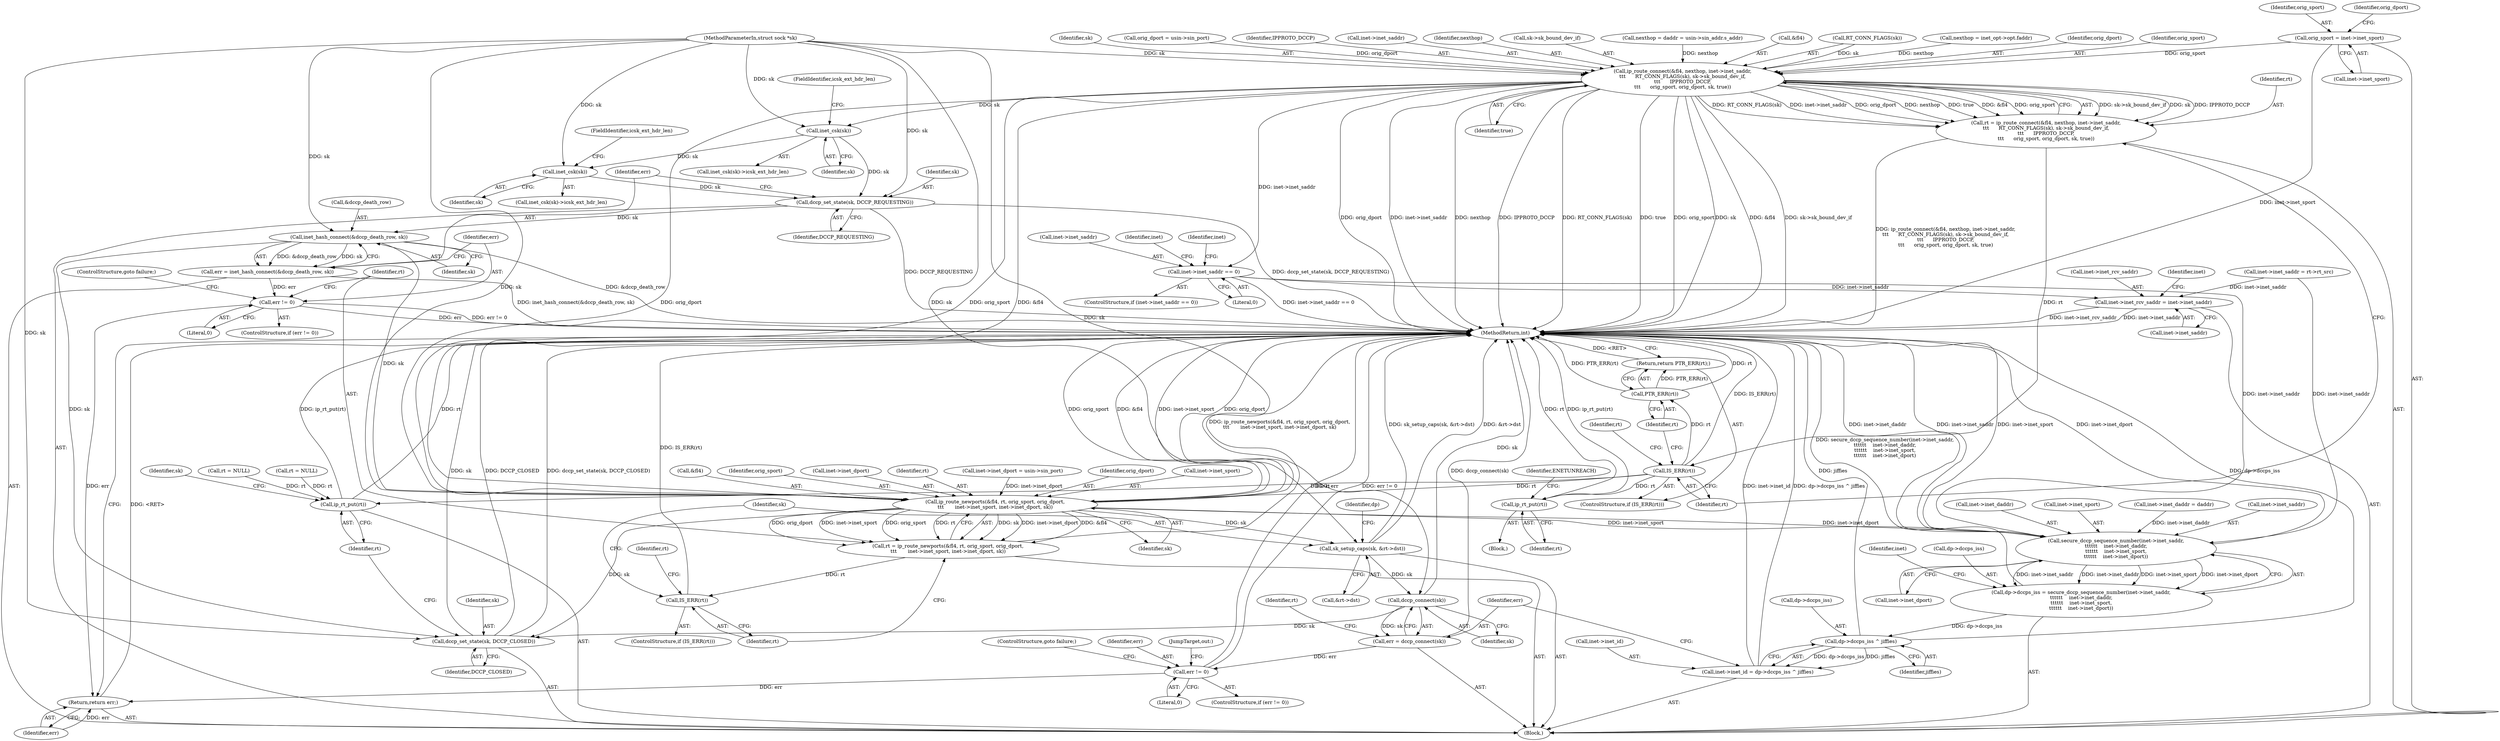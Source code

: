 digraph "0_linux_f6d8bd051c391c1c0458a30b2a7abcd939329259@pointer" {
"1000196" [label="(Call,orig_sport = inet->inet_sport)"];
"1000208" [label="(Call,ip_route_connect(&fl4, nexthop, inet->inet_saddr,\n\t\t\t      RT_CONN_FLAGS(sk), sk->sk_bound_dev_if,\n\t\t\t      IPPROTO_DCCP,\n\t\t\t      orig_sport, orig_dport, sk, true))"];
"1000206" [label="(Call,rt = ip_route_connect(&fl4, nexthop, inet->inet_saddr,\n\t\t\t      RT_CONN_FLAGS(sk), sk->sk_bound_dev_if,\n\t\t\t      IPPROTO_DCCP,\n\t\t\t      orig_sport, orig_dport, sk, true))"];
"1000226" [label="(Call,IS_ERR(rt))"];
"1000229" [label="(Call,PTR_ERR(rt))"];
"1000228" [label="(Return,return PTR_ERR(rt);)"];
"1000240" [label="(Call,ip_rt_put(rt))"];
"1000327" [label="(Call,ip_route_newports(&fl4, rt, orig_sport, orig_dport,\n\t\t\t       inet->inet_sport, inet->inet_dport, sk))"];
"1000325" [label="(Call,rt = ip_route_newports(&fl4, rt, orig_sport, orig_dport,\n\t\t\t       inet->inet_sport, inet->inet_dport, sk))"];
"1000341" [label="(Call,IS_ERR(rt))"];
"1000348" [label="(Call,sk_setup_caps(sk, &rt->dst))"];
"1000382" [label="(Call,dccp_connect(sk))"];
"1000380" [label="(Call,err = dccp_connect(sk))"];
"1000388" [label="(Call,err != 0)"];
"1000393" [label="(Return,return err;)"];
"1000396" [label="(Call,dccp_set_state(sk, DCCP_CLOSED))"];
"1000358" [label="(Call,secure_dccp_sequence_number(inet->inet_saddr,\n\t\t\t\t\t\t    inet->inet_daddr,\n\t\t\t\t\t\t    inet->inet_sport,\n\t\t\t\t\t\t    inet->inet_dport))"];
"1000354" [label="(Call,dp->dccps_iss = secure_dccp_sequence_number(inet->inet_saddr,\n\t\t\t\t\t\t    inet->inet_daddr,\n\t\t\t\t\t\t    inet->inet_sport,\n\t\t\t\t\t\t    inet->inet_dport))"];
"1000375" [label="(Call,dp->dccps_iss ^ jiffies)"];
"1000371" [label="(Call,inet->inet_id = dp->dccps_iss ^ jiffies)"];
"1000399" [label="(Call,ip_rt_put(rt))"];
"1000262" [label="(Call,inet->inet_saddr == 0)"];
"1000274" [label="(Call,inet->inet_rcv_saddr = inet->inet_saddr)"];
"1000295" [label="(Call,inet_csk(sk))"];
"1000303" [label="(Call,inet_csk(sk))"];
"1000311" [label="(Call,dccp_set_state(sk, DCCP_REQUESTING))"];
"1000316" [label="(Call,inet_hash_connect(&dccp_death_row, sk))"];
"1000314" [label="(Call,err = inet_hash_connect(&dccp_death_row, sk))"];
"1000321" [label="(Call,err != 0)"];
"1000326" [label="(Identifier,rt)"];
"1000385" [label="(Identifier,rt)"];
"1000349" [label="(Identifier,sk)"];
"1000220" [label="(Identifier,IPPROTO_DCCP)"];
"1000315" [label="(Identifier,err)"];
"1000311" [label="(Call,dccp_set_state(sk, DCCP_REQUESTING))"];
"1000362" [label="(Call,inet->inet_daddr)"];
"1000314" [label="(Call,err = inet_hash_connect(&dccp_death_row, sk))"];
"1000212" [label="(Call,inet->inet_saddr)"];
"1000381" [label="(Identifier,err)"];
"1000373" [label="(Identifier,inet)"];
"1000380" [label="(Call,err = dccp_connect(sk))"];
"1000390" [label="(Literal,0)"];
"1000211" [label="(Identifier,nexthop)"];
"1000217" [label="(Call,sk->sk_bound_dev_if)"];
"1000240" [label="(Call,ip_rt_put(rt))"];
"1000344" [label="(Call,rt = NULL)"];
"1000304" [label="(Identifier,sk)"];
"1000228" [label="(Return,return PTR_ERR(rt);)"];
"1000275" [label="(Call,inet->inet_rcv_saddr)"];
"1000241" [label="(Identifier,rt)"];
"1000154" [label="(Call,nexthop = daddr = usin->sin_addr.s_addr)"];
"1000313" [label="(Identifier,DCCP_REQUESTING)"];
"1000209" [label="(Call,&fl4)"];
"1000234" [label="(Identifier,rt)"];
"1000356" [label="(Identifier,dp)"];
"1000328" [label="(Call,&fl4)"];
"1000379" [label="(Identifier,jiffies)"];
"1000227" [label="(Identifier,rt)"];
"1000325" [label="(Call,rt = ip_route_newports(&fl4, rt, orig_sport, orig_dport,\n\t\t\t       inet->inet_sport, inet->inet_dport, sk))"];
"1000321" [label="(Call,err != 0)"];
"1000319" [label="(Identifier,sk)"];
"1000297" [label="(FieldIdentifier,icsk_ext_hdr_len)"];
"1000331" [label="(Identifier,orig_sport)"];
"1000398" [label="(Identifier,DCCP_CLOSED)"];
"1000371" [label="(Call,inet->inet_id = dp->dccps_iss ^ jiffies)"];
"1000215" [label="(Call,RT_CONN_FLAGS(sk))"];
"1000206" [label="(Call,rt = ip_route_connect(&fl4, nexthop, inet->inet_saddr,\n\t\t\t      RT_CONN_FLAGS(sk), sk->sk_bound_dev_if,\n\t\t\t      IPPROTO_DCCP,\n\t\t\t      orig_sport, orig_dport, sk, true))"];
"1000323" [label="(Literal,0)"];
"1000189" [label="(Call,nexthop = inet_opt->opt.faddr)"];
"1000340" [label="(ControlStructure,if (IS_ERR(rt)))"];
"1000375" [label="(Call,dp->dccps_iss ^ jiffies)"];
"1000341" [label="(Call,IS_ERR(rt))"];
"1000244" [label="(Identifier,ENETUNREACH)"];
"1000400" [label="(Identifier,rt)"];
"1000383" [label="(Identifier,sk)"];
"1000226" [label="(Call,IS_ERR(rt))"];
"1000365" [label="(Call,inet->inet_sport)"];
"1000263" [label="(Call,inet->inet_saddr)"];
"1000288" [label="(Call,inet->inet_daddr = daddr)"];
"1000296" [label="(Identifier,sk)"];
"1000348" [label="(Call,sk_setup_caps(sk, &rt->dst))"];
"1000387" [label="(ControlStructure,if (err != 0))"];
"1000224" [label="(Identifier,true)"];
"1000330" [label="(Identifier,rt)"];
"1000345" [label="(Identifier,rt)"];
"1000281" [label="(Call,inet->inet_dport = usin->sin_port)"];
"1000294" [label="(Call,inet_csk(sk)->icsk_ext_hdr_len)"];
"1000372" [label="(Call,inet->inet_id)"];
"1000222" [label="(Identifier,orig_dport)"];
"1000303" [label="(Call,inet_csk(sk))"];
"1000104" [label="(MethodParameterIn,struct sock *sk)"];
"1000305" [label="(FieldIdentifier,icsk_ext_hdr_len)"];
"1000359" [label="(Call,inet->inet_saddr)"];
"1000354" [label="(Call,dp->dccps_iss = secure_dccp_sequence_number(inet->inet_saddr,\n\t\t\t\t\t\t    inet->inet_daddr,\n\t\t\t\t\t\t    inet->inet_sport,\n\t\t\t\t\t\t    inet->inet_dport))"];
"1000230" [label="(Identifier,rt)"];
"1000393" [label="(Return,return err;)"];
"1000376" [label="(Call,dp->dccps_iss)"];
"1000320" [label="(ControlStructure,if (err != 0))"];
"1000107" [label="(Block,)"];
"1000269" [label="(Identifier,inet)"];
"1000358" [label="(Call,secure_dccp_sequence_number(inet->inet_saddr,\n\t\t\t\t\t\t    inet->inet_daddr,\n\t\t\t\t\t\t    inet->inet_sport,\n\t\t\t\t\t\t    inet->inet_dport))"];
"1000283" [label="(Identifier,inet)"];
"1000368" [label="(Call,inet->inet_dport)"];
"1000274" [label="(Call,inet->inet_rcv_saddr = inet->inet_saddr)"];
"1000276" [label="(Identifier,inet)"];
"1000317" [label="(Call,&dccp_death_row)"];
"1000336" [label="(Call,inet->inet_dport)"];
"1000394" [label="(Identifier,err)"];
"1000208" [label="(Call,ip_route_connect(&fl4, nexthop, inet->inet_saddr,\n\t\t\t      RT_CONN_FLAGS(sk), sk->sk_bound_dev_if,\n\t\t\t      IPPROTO_DCCP,\n\t\t\t      orig_sport, orig_dport, sk, true))"];
"1000262" [label="(Call,inet->inet_saddr == 0)"];
"1000403" [label="(Identifier,sk)"];
"1000389" [label="(Identifier,err)"];
"1000384" [label="(Call,rt = NULL)"];
"1000342" [label="(Identifier,rt)"];
"1000392" [label="(JumpTarget,out:)"];
"1000324" [label="(ControlStructure,goto failure;)"];
"1000327" [label="(Call,ip_route_newports(&fl4, rt, orig_sport, orig_dport,\n\t\t\t       inet->inet_sport, inet->inet_dport, sk))"];
"1000278" [label="(Call,inet->inet_saddr)"];
"1000197" [label="(Identifier,orig_sport)"];
"1000388" [label="(Call,err != 0)"];
"1000382" [label="(Call,dccp_connect(sk))"];
"1000198" [label="(Call,inet->inet_sport)"];
"1000196" [label="(Call,orig_sport = inet->inet_sport)"];
"1000355" [label="(Call,dp->dccps_iss)"];
"1000316" [label="(Call,inet_hash_connect(&dccp_death_row, sk))"];
"1000221" [label="(Identifier,orig_sport)"];
"1000267" [label="(Call,inet->inet_saddr = rt->rt_src)"];
"1000223" [label="(Identifier,sk)"];
"1000332" [label="(Identifier,orig_dport)"];
"1000225" [label="(ControlStructure,if (IS_ERR(rt)))"];
"1000295" [label="(Call,inet_csk(sk))"];
"1000391" [label="(ControlStructure,goto failure;)"];
"1000312" [label="(Identifier,sk)"];
"1000396" [label="(Call,dccp_set_state(sk, DCCP_CLOSED))"];
"1000229" [label="(Call,PTR_ERR(rt))"];
"1000266" [label="(Literal,0)"];
"1000207" [label="(Identifier,rt)"];
"1000322" [label="(Identifier,err)"];
"1000397" [label="(Identifier,sk)"];
"1000202" [label="(Identifier,orig_dport)"];
"1000350" [label="(Call,&rt->dst)"];
"1000399" [label="(Call,ip_rt_put(rt))"];
"1000201" [label="(Call,orig_dport = usin->sin_port)"];
"1000412" [label="(MethodReturn,int)"];
"1000261" [label="(ControlStructure,if (inet->inet_saddr == 0))"];
"1000333" [label="(Call,inet->inet_sport)"];
"1000339" [label="(Identifier,sk)"];
"1000302" [label="(Call,inet_csk(sk)->icsk_ext_hdr_len)"];
"1000239" [label="(Block,)"];
"1000196" -> "1000107"  [label="AST: "];
"1000196" -> "1000198"  [label="CFG: "];
"1000197" -> "1000196"  [label="AST: "];
"1000198" -> "1000196"  [label="AST: "];
"1000202" -> "1000196"  [label="CFG: "];
"1000196" -> "1000412"  [label="DDG: inet->inet_sport"];
"1000196" -> "1000208"  [label="DDG: orig_sport"];
"1000208" -> "1000206"  [label="AST: "];
"1000208" -> "1000224"  [label="CFG: "];
"1000209" -> "1000208"  [label="AST: "];
"1000211" -> "1000208"  [label="AST: "];
"1000212" -> "1000208"  [label="AST: "];
"1000215" -> "1000208"  [label="AST: "];
"1000217" -> "1000208"  [label="AST: "];
"1000220" -> "1000208"  [label="AST: "];
"1000221" -> "1000208"  [label="AST: "];
"1000222" -> "1000208"  [label="AST: "];
"1000223" -> "1000208"  [label="AST: "];
"1000224" -> "1000208"  [label="AST: "];
"1000206" -> "1000208"  [label="CFG: "];
"1000208" -> "1000412"  [label="DDG: orig_sport"];
"1000208" -> "1000412"  [label="DDG: sk"];
"1000208" -> "1000412"  [label="DDG: &fl4"];
"1000208" -> "1000412"  [label="DDG: sk->sk_bound_dev_if"];
"1000208" -> "1000412"  [label="DDG: orig_dport"];
"1000208" -> "1000412"  [label="DDG: inet->inet_saddr"];
"1000208" -> "1000412"  [label="DDG: nexthop"];
"1000208" -> "1000412"  [label="DDG: IPPROTO_DCCP"];
"1000208" -> "1000412"  [label="DDG: RT_CONN_FLAGS(sk)"];
"1000208" -> "1000412"  [label="DDG: true"];
"1000208" -> "1000206"  [label="DDG: sk->sk_bound_dev_if"];
"1000208" -> "1000206"  [label="DDG: sk"];
"1000208" -> "1000206"  [label="DDG: IPPROTO_DCCP"];
"1000208" -> "1000206"  [label="DDG: RT_CONN_FLAGS(sk)"];
"1000208" -> "1000206"  [label="DDG: inet->inet_saddr"];
"1000208" -> "1000206"  [label="DDG: orig_dport"];
"1000208" -> "1000206"  [label="DDG: nexthop"];
"1000208" -> "1000206"  [label="DDG: true"];
"1000208" -> "1000206"  [label="DDG: &fl4"];
"1000208" -> "1000206"  [label="DDG: orig_sport"];
"1000189" -> "1000208"  [label="DDG: nexthop"];
"1000154" -> "1000208"  [label="DDG: nexthop"];
"1000215" -> "1000208"  [label="DDG: sk"];
"1000201" -> "1000208"  [label="DDG: orig_dport"];
"1000104" -> "1000208"  [label="DDG: sk"];
"1000208" -> "1000262"  [label="DDG: inet->inet_saddr"];
"1000208" -> "1000295"  [label="DDG: sk"];
"1000208" -> "1000327"  [label="DDG: &fl4"];
"1000208" -> "1000327"  [label="DDG: orig_sport"];
"1000208" -> "1000327"  [label="DDG: orig_dport"];
"1000206" -> "1000107"  [label="AST: "];
"1000207" -> "1000206"  [label="AST: "];
"1000227" -> "1000206"  [label="CFG: "];
"1000206" -> "1000412"  [label="DDG: ip_route_connect(&fl4, nexthop, inet->inet_saddr,\n\t\t\t      RT_CONN_FLAGS(sk), sk->sk_bound_dev_if,\n\t\t\t      IPPROTO_DCCP,\n\t\t\t      orig_sport, orig_dport, sk, true)"];
"1000206" -> "1000226"  [label="DDG: rt"];
"1000226" -> "1000225"  [label="AST: "];
"1000226" -> "1000227"  [label="CFG: "];
"1000227" -> "1000226"  [label="AST: "];
"1000230" -> "1000226"  [label="CFG: "];
"1000234" -> "1000226"  [label="CFG: "];
"1000226" -> "1000412"  [label="DDG: IS_ERR(rt)"];
"1000226" -> "1000229"  [label="DDG: rt"];
"1000226" -> "1000240"  [label="DDG: rt"];
"1000226" -> "1000327"  [label="DDG: rt"];
"1000226" -> "1000399"  [label="DDG: rt"];
"1000229" -> "1000228"  [label="AST: "];
"1000229" -> "1000230"  [label="CFG: "];
"1000230" -> "1000229"  [label="AST: "];
"1000228" -> "1000229"  [label="CFG: "];
"1000229" -> "1000412"  [label="DDG: PTR_ERR(rt)"];
"1000229" -> "1000412"  [label="DDG: rt"];
"1000229" -> "1000228"  [label="DDG: PTR_ERR(rt)"];
"1000228" -> "1000225"  [label="AST: "];
"1000412" -> "1000228"  [label="CFG: "];
"1000228" -> "1000412"  [label="DDG: <RET>"];
"1000240" -> "1000239"  [label="AST: "];
"1000240" -> "1000241"  [label="CFG: "];
"1000241" -> "1000240"  [label="AST: "];
"1000244" -> "1000240"  [label="CFG: "];
"1000240" -> "1000412"  [label="DDG: ip_rt_put(rt)"];
"1000240" -> "1000412"  [label="DDG: rt"];
"1000327" -> "1000325"  [label="AST: "];
"1000327" -> "1000339"  [label="CFG: "];
"1000328" -> "1000327"  [label="AST: "];
"1000330" -> "1000327"  [label="AST: "];
"1000331" -> "1000327"  [label="AST: "];
"1000332" -> "1000327"  [label="AST: "];
"1000333" -> "1000327"  [label="AST: "];
"1000336" -> "1000327"  [label="AST: "];
"1000339" -> "1000327"  [label="AST: "];
"1000325" -> "1000327"  [label="CFG: "];
"1000327" -> "1000412"  [label="DDG: orig_sport"];
"1000327" -> "1000412"  [label="DDG: inet->inet_sport"];
"1000327" -> "1000412"  [label="DDG: orig_dport"];
"1000327" -> "1000412"  [label="DDG: &fl4"];
"1000327" -> "1000325"  [label="DDG: sk"];
"1000327" -> "1000325"  [label="DDG: inet->inet_dport"];
"1000327" -> "1000325"  [label="DDG: &fl4"];
"1000327" -> "1000325"  [label="DDG: orig_dport"];
"1000327" -> "1000325"  [label="DDG: inet->inet_sport"];
"1000327" -> "1000325"  [label="DDG: orig_sport"];
"1000327" -> "1000325"  [label="DDG: rt"];
"1000281" -> "1000327"  [label="DDG: inet->inet_dport"];
"1000316" -> "1000327"  [label="DDG: sk"];
"1000104" -> "1000327"  [label="DDG: sk"];
"1000327" -> "1000348"  [label="DDG: sk"];
"1000327" -> "1000358"  [label="DDG: inet->inet_sport"];
"1000327" -> "1000358"  [label="DDG: inet->inet_dport"];
"1000327" -> "1000396"  [label="DDG: sk"];
"1000325" -> "1000107"  [label="AST: "];
"1000326" -> "1000325"  [label="AST: "];
"1000342" -> "1000325"  [label="CFG: "];
"1000325" -> "1000412"  [label="DDG: ip_route_newports(&fl4, rt, orig_sport, orig_dport,\n\t\t\t       inet->inet_sport, inet->inet_dport, sk)"];
"1000325" -> "1000341"  [label="DDG: rt"];
"1000341" -> "1000340"  [label="AST: "];
"1000341" -> "1000342"  [label="CFG: "];
"1000342" -> "1000341"  [label="AST: "];
"1000345" -> "1000341"  [label="CFG: "];
"1000349" -> "1000341"  [label="CFG: "];
"1000341" -> "1000412"  [label="DDG: IS_ERR(rt)"];
"1000348" -> "1000107"  [label="AST: "];
"1000348" -> "1000350"  [label="CFG: "];
"1000349" -> "1000348"  [label="AST: "];
"1000350" -> "1000348"  [label="AST: "];
"1000356" -> "1000348"  [label="CFG: "];
"1000348" -> "1000412"  [label="DDG: sk_setup_caps(sk, &rt->dst)"];
"1000348" -> "1000412"  [label="DDG: &rt->dst"];
"1000104" -> "1000348"  [label="DDG: sk"];
"1000348" -> "1000382"  [label="DDG: sk"];
"1000382" -> "1000380"  [label="AST: "];
"1000382" -> "1000383"  [label="CFG: "];
"1000383" -> "1000382"  [label="AST: "];
"1000380" -> "1000382"  [label="CFG: "];
"1000382" -> "1000412"  [label="DDG: sk"];
"1000382" -> "1000380"  [label="DDG: sk"];
"1000104" -> "1000382"  [label="DDG: sk"];
"1000382" -> "1000396"  [label="DDG: sk"];
"1000380" -> "1000107"  [label="AST: "];
"1000381" -> "1000380"  [label="AST: "];
"1000385" -> "1000380"  [label="CFG: "];
"1000380" -> "1000412"  [label="DDG: dccp_connect(sk)"];
"1000380" -> "1000388"  [label="DDG: err"];
"1000388" -> "1000387"  [label="AST: "];
"1000388" -> "1000390"  [label="CFG: "];
"1000389" -> "1000388"  [label="AST: "];
"1000390" -> "1000388"  [label="AST: "];
"1000391" -> "1000388"  [label="CFG: "];
"1000392" -> "1000388"  [label="CFG: "];
"1000388" -> "1000412"  [label="DDG: err"];
"1000388" -> "1000412"  [label="DDG: err != 0"];
"1000388" -> "1000393"  [label="DDG: err"];
"1000393" -> "1000107"  [label="AST: "];
"1000393" -> "1000394"  [label="CFG: "];
"1000394" -> "1000393"  [label="AST: "];
"1000412" -> "1000393"  [label="CFG: "];
"1000393" -> "1000412"  [label="DDG: <RET>"];
"1000394" -> "1000393"  [label="DDG: err"];
"1000321" -> "1000393"  [label="DDG: err"];
"1000396" -> "1000107"  [label="AST: "];
"1000396" -> "1000398"  [label="CFG: "];
"1000397" -> "1000396"  [label="AST: "];
"1000398" -> "1000396"  [label="AST: "];
"1000400" -> "1000396"  [label="CFG: "];
"1000396" -> "1000412"  [label="DDG: dccp_set_state(sk, DCCP_CLOSED)"];
"1000396" -> "1000412"  [label="DDG: sk"];
"1000396" -> "1000412"  [label="DDG: DCCP_CLOSED"];
"1000316" -> "1000396"  [label="DDG: sk"];
"1000104" -> "1000396"  [label="DDG: sk"];
"1000358" -> "1000354"  [label="AST: "];
"1000358" -> "1000368"  [label="CFG: "];
"1000359" -> "1000358"  [label="AST: "];
"1000362" -> "1000358"  [label="AST: "];
"1000365" -> "1000358"  [label="AST: "];
"1000368" -> "1000358"  [label="AST: "];
"1000354" -> "1000358"  [label="CFG: "];
"1000358" -> "1000412"  [label="DDG: inet->inet_sport"];
"1000358" -> "1000412"  [label="DDG: inet->inet_dport"];
"1000358" -> "1000412"  [label="DDG: inet->inet_daddr"];
"1000358" -> "1000412"  [label="DDG: inet->inet_saddr"];
"1000358" -> "1000354"  [label="DDG: inet->inet_saddr"];
"1000358" -> "1000354"  [label="DDG: inet->inet_daddr"];
"1000358" -> "1000354"  [label="DDG: inet->inet_sport"];
"1000358" -> "1000354"  [label="DDG: inet->inet_dport"];
"1000267" -> "1000358"  [label="DDG: inet->inet_saddr"];
"1000262" -> "1000358"  [label="DDG: inet->inet_saddr"];
"1000288" -> "1000358"  [label="DDG: inet->inet_daddr"];
"1000354" -> "1000107"  [label="AST: "];
"1000355" -> "1000354"  [label="AST: "];
"1000373" -> "1000354"  [label="CFG: "];
"1000354" -> "1000412"  [label="DDG: secure_dccp_sequence_number(inet->inet_saddr,\n\t\t\t\t\t\t    inet->inet_daddr,\n\t\t\t\t\t\t    inet->inet_sport,\n\t\t\t\t\t\t    inet->inet_dport)"];
"1000354" -> "1000375"  [label="DDG: dp->dccps_iss"];
"1000375" -> "1000371"  [label="AST: "];
"1000375" -> "1000379"  [label="CFG: "];
"1000376" -> "1000375"  [label="AST: "];
"1000379" -> "1000375"  [label="AST: "];
"1000371" -> "1000375"  [label="CFG: "];
"1000375" -> "1000412"  [label="DDG: dp->dccps_iss"];
"1000375" -> "1000412"  [label="DDG: jiffies"];
"1000375" -> "1000371"  [label="DDG: dp->dccps_iss"];
"1000375" -> "1000371"  [label="DDG: jiffies"];
"1000371" -> "1000107"  [label="AST: "];
"1000372" -> "1000371"  [label="AST: "];
"1000381" -> "1000371"  [label="CFG: "];
"1000371" -> "1000412"  [label="DDG: dp->dccps_iss ^ jiffies"];
"1000371" -> "1000412"  [label="DDG: inet->inet_id"];
"1000399" -> "1000107"  [label="AST: "];
"1000399" -> "1000400"  [label="CFG: "];
"1000400" -> "1000399"  [label="AST: "];
"1000403" -> "1000399"  [label="CFG: "];
"1000399" -> "1000412"  [label="DDG: rt"];
"1000399" -> "1000412"  [label="DDG: ip_rt_put(rt)"];
"1000344" -> "1000399"  [label="DDG: rt"];
"1000384" -> "1000399"  [label="DDG: rt"];
"1000262" -> "1000261"  [label="AST: "];
"1000262" -> "1000266"  [label="CFG: "];
"1000263" -> "1000262"  [label="AST: "];
"1000266" -> "1000262"  [label="AST: "];
"1000269" -> "1000262"  [label="CFG: "];
"1000276" -> "1000262"  [label="CFG: "];
"1000262" -> "1000412"  [label="DDG: inet->inet_saddr == 0"];
"1000262" -> "1000274"  [label="DDG: inet->inet_saddr"];
"1000274" -> "1000107"  [label="AST: "];
"1000274" -> "1000278"  [label="CFG: "];
"1000275" -> "1000274"  [label="AST: "];
"1000278" -> "1000274"  [label="AST: "];
"1000283" -> "1000274"  [label="CFG: "];
"1000274" -> "1000412"  [label="DDG: inet->inet_rcv_saddr"];
"1000274" -> "1000412"  [label="DDG: inet->inet_saddr"];
"1000267" -> "1000274"  [label="DDG: inet->inet_saddr"];
"1000295" -> "1000294"  [label="AST: "];
"1000295" -> "1000296"  [label="CFG: "];
"1000296" -> "1000295"  [label="AST: "];
"1000297" -> "1000295"  [label="CFG: "];
"1000104" -> "1000295"  [label="DDG: sk"];
"1000295" -> "1000303"  [label="DDG: sk"];
"1000295" -> "1000311"  [label="DDG: sk"];
"1000303" -> "1000302"  [label="AST: "];
"1000303" -> "1000304"  [label="CFG: "];
"1000304" -> "1000303"  [label="AST: "];
"1000305" -> "1000303"  [label="CFG: "];
"1000104" -> "1000303"  [label="DDG: sk"];
"1000303" -> "1000311"  [label="DDG: sk"];
"1000311" -> "1000107"  [label="AST: "];
"1000311" -> "1000313"  [label="CFG: "];
"1000312" -> "1000311"  [label="AST: "];
"1000313" -> "1000311"  [label="AST: "];
"1000315" -> "1000311"  [label="CFG: "];
"1000311" -> "1000412"  [label="DDG: DCCP_REQUESTING"];
"1000311" -> "1000412"  [label="DDG: dccp_set_state(sk, DCCP_REQUESTING)"];
"1000104" -> "1000311"  [label="DDG: sk"];
"1000311" -> "1000316"  [label="DDG: sk"];
"1000316" -> "1000314"  [label="AST: "];
"1000316" -> "1000319"  [label="CFG: "];
"1000317" -> "1000316"  [label="AST: "];
"1000319" -> "1000316"  [label="AST: "];
"1000314" -> "1000316"  [label="CFG: "];
"1000316" -> "1000412"  [label="DDG: &dccp_death_row"];
"1000316" -> "1000314"  [label="DDG: &dccp_death_row"];
"1000316" -> "1000314"  [label="DDG: sk"];
"1000104" -> "1000316"  [label="DDG: sk"];
"1000314" -> "1000107"  [label="AST: "];
"1000315" -> "1000314"  [label="AST: "];
"1000322" -> "1000314"  [label="CFG: "];
"1000314" -> "1000412"  [label="DDG: inet_hash_connect(&dccp_death_row, sk)"];
"1000314" -> "1000321"  [label="DDG: err"];
"1000321" -> "1000320"  [label="AST: "];
"1000321" -> "1000323"  [label="CFG: "];
"1000322" -> "1000321"  [label="AST: "];
"1000323" -> "1000321"  [label="AST: "];
"1000324" -> "1000321"  [label="CFG: "];
"1000326" -> "1000321"  [label="CFG: "];
"1000321" -> "1000412"  [label="DDG: err"];
"1000321" -> "1000412"  [label="DDG: err != 0"];
}
